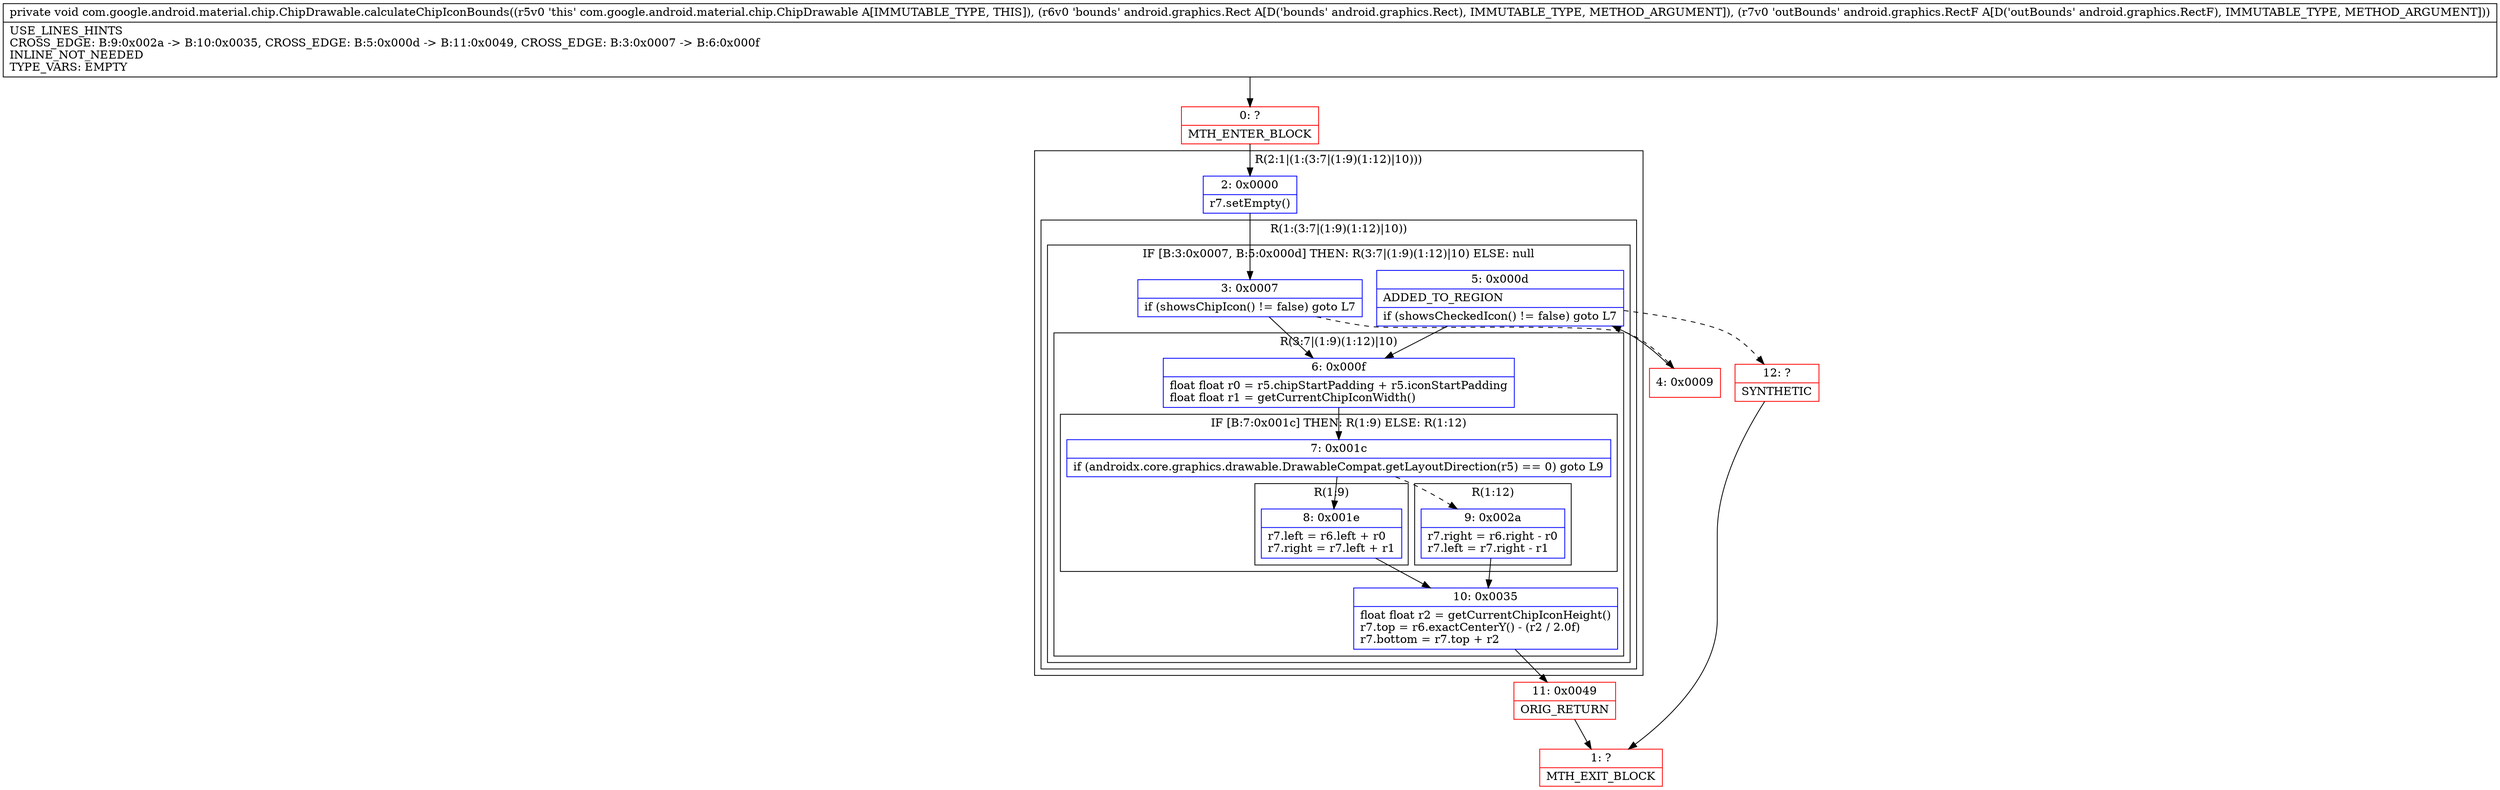 digraph "CFG forcom.google.android.material.chip.ChipDrawable.calculateChipIconBounds(Landroid\/graphics\/Rect;Landroid\/graphics\/RectF;)V" {
subgraph cluster_Region_1641107654 {
label = "R(2:1|(1:(3:7|(1:9)(1:12)|10)))";
node [shape=record,color=blue];
Node_2 [shape=record,label="{2\:\ 0x0000|r7.setEmpty()\l}"];
subgraph cluster_Region_385688239 {
label = "R(1:(3:7|(1:9)(1:12)|10))";
node [shape=record,color=blue];
subgraph cluster_IfRegion_2027046508 {
label = "IF [B:3:0x0007, B:5:0x000d] THEN: R(3:7|(1:9)(1:12)|10) ELSE: null";
node [shape=record,color=blue];
Node_3 [shape=record,label="{3\:\ 0x0007|if (showsChipIcon() != false) goto L7\l}"];
Node_5 [shape=record,label="{5\:\ 0x000d|ADDED_TO_REGION\l|if (showsCheckedIcon() != false) goto L7\l}"];
subgraph cluster_Region_791276022 {
label = "R(3:7|(1:9)(1:12)|10)";
node [shape=record,color=blue];
Node_6 [shape=record,label="{6\:\ 0x000f|float float r0 = r5.chipStartPadding + r5.iconStartPadding\lfloat float r1 = getCurrentChipIconWidth()\l}"];
subgraph cluster_IfRegion_1913904876 {
label = "IF [B:7:0x001c] THEN: R(1:9) ELSE: R(1:12)";
node [shape=record,color=blue];
Node_7 [shape=record,label="{7\:\ 0x001c|if (androidx.core.graphics.drawable.DrawableCompat.getLayoutDirection(r5) == 0) goto L9\l}"];
subgraph cluster_Region_522587144 {
label = "R(1:9)";
node [shape=record,color=blue];
Node_8 [shape=record,label="{8\:\ 0x001e|r7.left = r6.left + r0\lr7.right = r7.left + r1\l}"];
}
subgraph cluster_Region_187267954 {
label = "R(1:12)";
node [shape=record,color=blue];
Node_9 [shape=record,label="{9\:\ 0x002a|r7.right = r6.right \- r0\lr7.left = r7.right \- r1\l}"];
}
}
Node_10 [shape=record,label="{10\:\ 0x0035|float float r2 = getCurrentChipIconHeight()\lr7.top = r6.exactCenterY() \- (r2 \/ 2.0f)\lr7.bottom = r7.top + r2\l}"];
}
}
}
}
Node_0 [shape=record,color=red,label="{0\:\ ?|MTH_ENTER_BLOCK\l}"];
Node_4 [shape=record,color=red,label="{4\:\ 0x0009}"];
Node_12 [shape=record,color=red,label="{12\:\ ?|SYNTHETIC\l}"];
Node_1 [shape=record,color=red,label="{1\:\ ?|MTH_EXIT_BLOCK\l}"];
Node_11 [shape=record,color=red,label="{11\:\ 0x0049|ORIG_RETURN\l}"];
MethodNode[shape=record,label="{private void com.google.android.material.chip.ChipDrawable.calculateChipIconBounds((r5v0 'this' com.google.android.material.chip.ChipDrawable A[IMMUTABLE_TYPE, THIS]), (r6v0 'bounds' android.graphics.Rect A[D('bounds' android.graphics.Rect), IMMUTABLE_TYPE, METHOD_ARGUMENT]), (r7v0 'outBounds' android.graphics.RectF A[D('outBounds' android.graphics.RectF), IMMUTABLE_TYPE, METHOD_ARGUMENT]))  | USE_LINES_HINTS\lCROSS_EDGE: B:9:0x002a \-\> B:10:0x0035, CROSS_EDGE: B:5:0x000d \-\> B:11:0x0049, CROSS_EDGE: B:3:0x0007 \-\> B:6:0x000f\lINLINE_NOT_NEEDED\lTYPE_VARS: EMPTY\l}"];
MethodNode -> Node_0;Node_2 -> Node_3;
Node_3 -> Node_4[style=dashed];
Node_3 -> Node_6;
Node_5 -> Node_6;
Node_5 -> Node_12[style=dashed];
Node_6 -> Node_7;
Node_7 -> Node_8;
Node_7 -> Node_9[style=dashed];
Node_8 -> Node_10;
Node_9 -> Node_10;
Node_10 -> Node_11;
Node_0 -> Node_2;
Node_4 -> Node_5;
Node_12 -> Node_1;
Node_11 -> Node_1;
}

